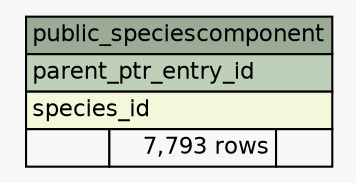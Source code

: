 // dot 2.36.0 on Linux 3.13.0-43-generic
// SchemaSpy rev 590
digraph "public_speciescomponent" {
  graph [
    rankdir="RL"
    bgcolor="#f7f7f7"
    nodesep="0.18"
    ranksep="0.46"
    fontname="Helvetica"
    fontsize="11"
  ];
  node [
    fontname="Helvetica"
    fontsize="11"
    shape="plaintext"
  ];
  edge [
    arrowsize="0.8"
  ];
  "public_speciescomponent" [
    label=<
    <TABLE BORDER="0" CELLBORDER="1" CELLSPACING="0" BGCOLOR="#ffffff">
      <TR><TD COLSPAN="3" BGCOLOR="#9bab96" ALIGN="CENTER">public_speciescomponent</TD></TR>
      <TR><TD PORT="parent_ptr_entry_id" COLSPAN="3" BGCOLOR="#bed1b8" ALIGN="LEFT">parent_ptr_entry_id</TD></TR>
      <TR><TD PORT="species_id" COLSPAN="3" BGCOLOR="#f4f7da" ALIGN="LEFT">species_id</TD></TR>
      <TR><TD ALIGN="LEFT" BGCOLOR="#f7f7f7">  </TD><TD ALIGN="RIGHT" BGCOLOR="#f7f7f7">7,793 rows</TD><TD ALIGN="RIGHT" BGCOLOR="#f7f7f7">  </TD></TR>
    </TABLE>>
    URL="tables/public_speciescomponent.html"
    tooltip="public_speciescomponent"
  ];
}
